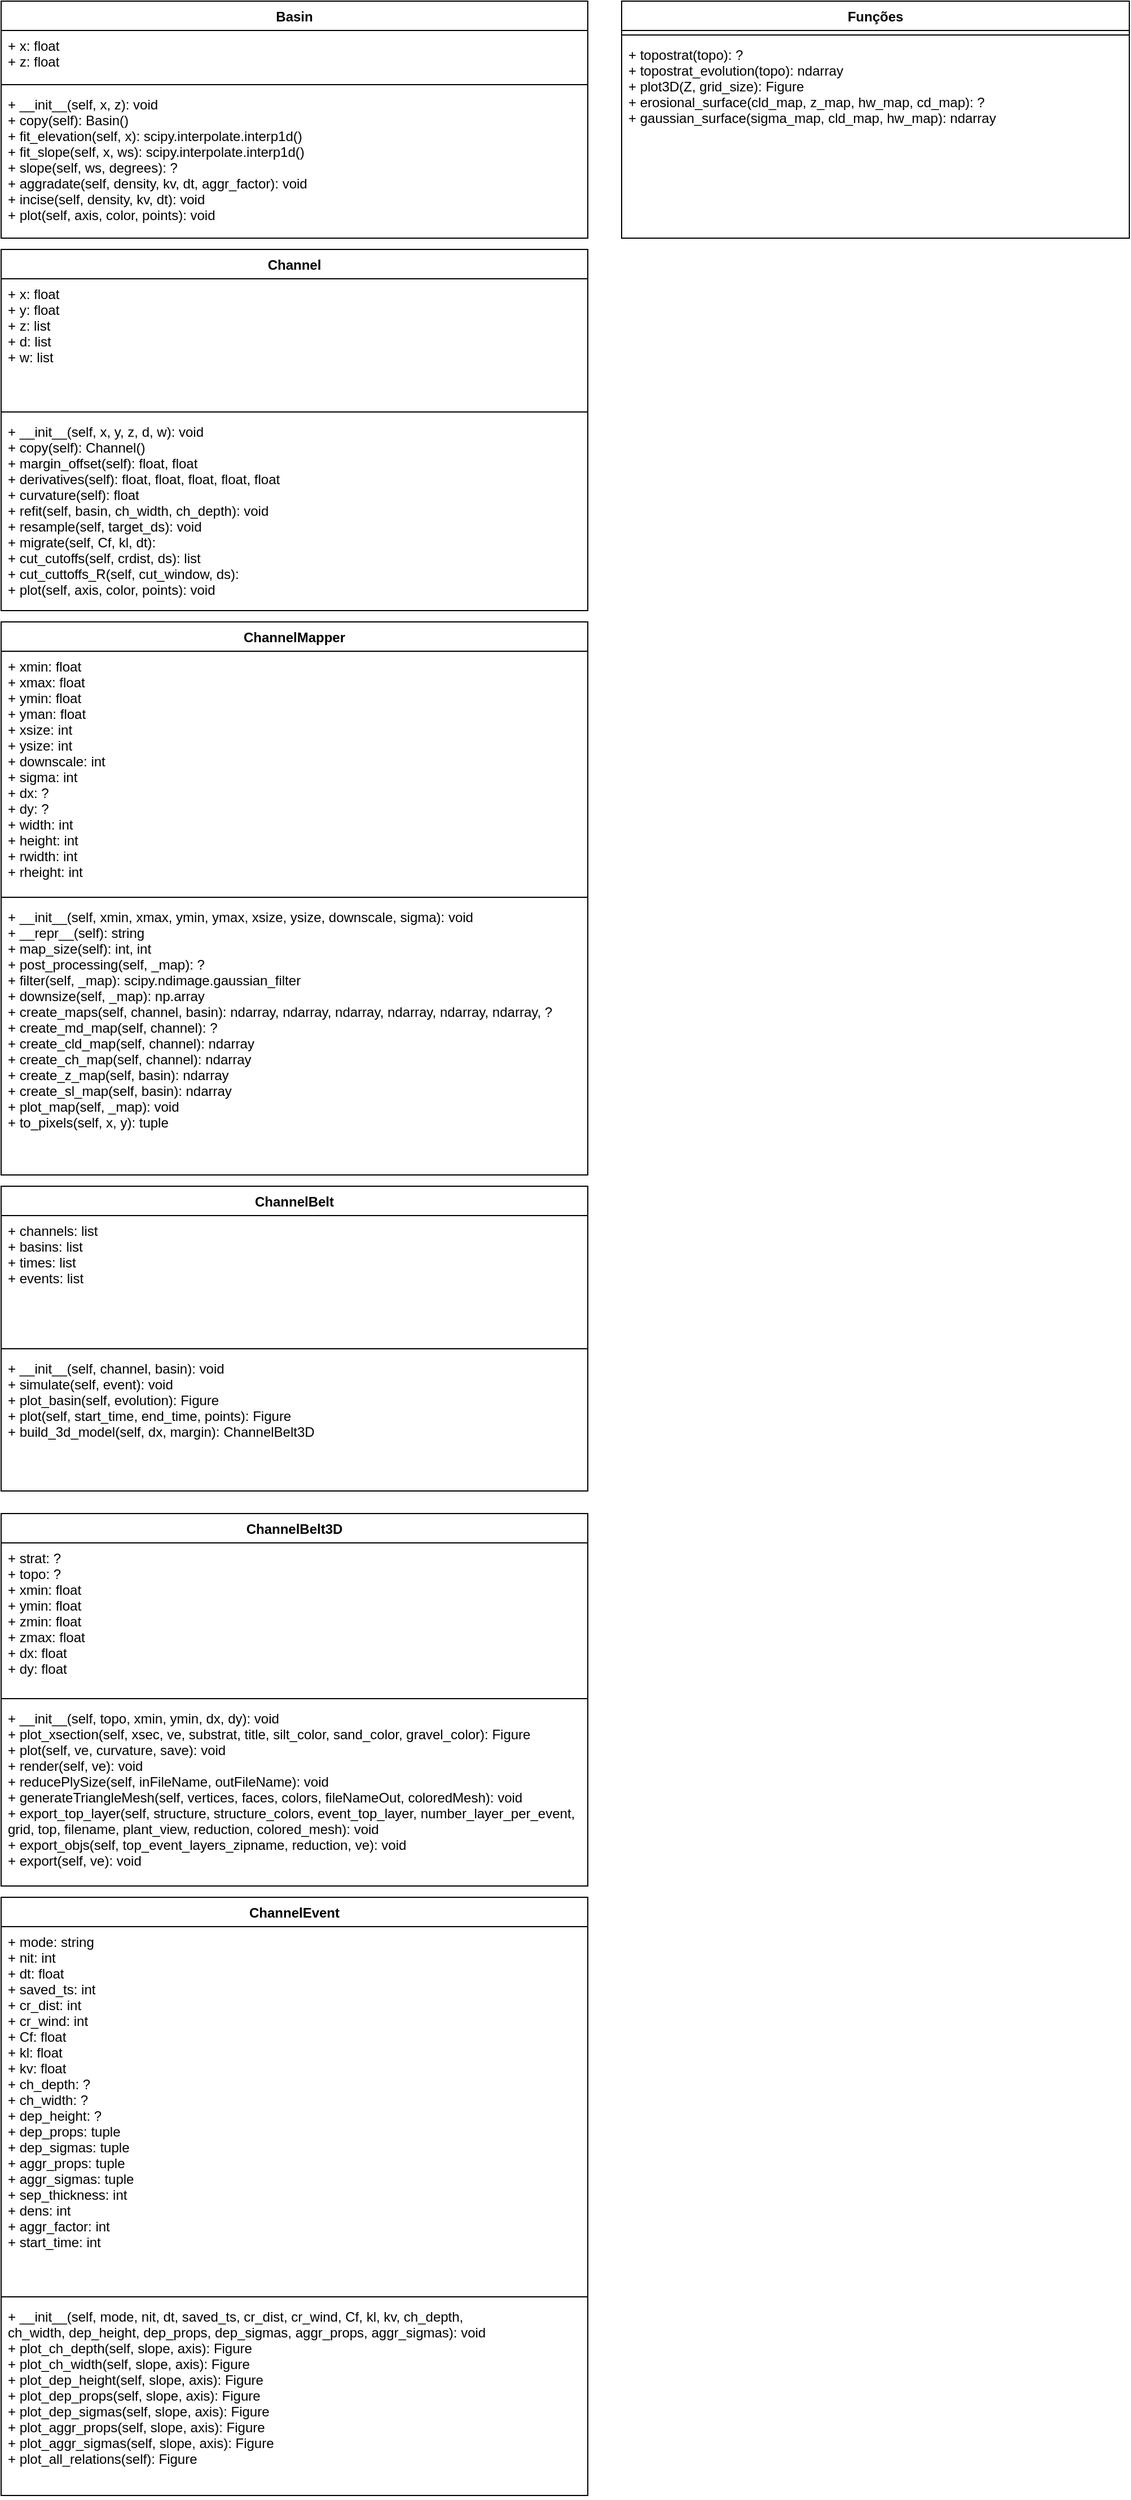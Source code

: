 <mxfile version="18.0.6" type="device" pages="3"><diagram id="bA3BXmwAqKgMqp90AmTi" name="meanderpy-classes"><mxGraphModel dx="1822" dy="1265" grid="1" gridSize="10" guides="1" tooltips="1" connect="1" arrows="1" fold="1" page="0" pageScale="1" pageWidth="850" pageHeight="1100" math="0" shadow="0"><root><mxCell id="0"/><mxCell id="1" parent="0"/><mxCell id="NzDVO6YcpJ-1LxDoP3iM-1" value="Basin" style="swimlane;fontStyle=1;align=center;verticalAlign=top;childLayout=stackLayout;horizontal=1;startSize=26;horizontalStack=0;resizeParent=1;resizeParentMax=0;resizeLast=0;collapsible=1;marginBottom=0;" parent="1" vertex="1"><mxGeometry x="-280" y="-150" width="520" height="210" as="geometry"><mxRectangle x="40" y="40" width="70" height="26" as="alternateBounds"/></mxGeometry></mxCell><mxCell id="NzDVO6YcpJ-1LxDoP3iM-2" value="+ x: float&#10;+ z: float" style="text;strokeColor=none;fillColor=none;align=left;verticalAlign=top;spacingLeft=4;spacingRight=4;overflow=hidden;rotatable=0;points=[[0,0.5],[1,0.5]];portConstraint=eastwest;fontStyle=0" parent="NzDVO6YcpJ-1LxDoP3iM-1" vertex="1"><mxGeometry y="26" width="520" height="44" as="geometry"/></mxCell><mxCell id="NzDVO6YcpJ-1LxDoP3iM-3" value="" style="line;strokeWidth=1;fillColor=none;align=left;verticalAlign=middle;spacingTop=-1;spacingLeft=3;spacingRight=3;rotatable=0;labelPosition=right;points=[];portConstraint=eastwest;" parent="NzDVO6YcpJ-1LxDoP3iM-1" vertex="1"><mxGeometry y="70" width="520" height="8" as="geometry"/></mxCell><mxCell id="NzDVO6YcpJ-1LxDoP3iM-4" value="+ __init__(self, x, z): void&#10;+ copy(self): Basin()&#10;+ fit_elevation(self, x): scipy.interpolate.interp1d()&#10;+ fit_slope(self, x, ws): scipy.interpolate.interp1d()&#10;+ slope(self, ws, degrees): ?&#10;+ aggradate(self, density, kv, dt, aggr_factor): void&#10;+ incise(self, density, kv, dt): void&#10;+ plot(self, axis, color, points): void&#10;&#10;" style="text;strokeColor=none;fillColor=none;align=left;verticalAlign=top;spacingLeft=4;spacingRight=4;overflow=hidden;rotatable=0;points=[[0,0.5],[1,0.5]];portConstraint=eastwest;fontStyle=0" parent="NzDVO6YcpJ-1LxDoP3iM-1" vertex="1"><mxGeometry y="78" width="520" height="132" as="geometry"/></mxCell><mxCell id="5RYWLEer1HAJKD5y5F62-2" value="Channel" style="swimlane;fontStyle=1;align=center;verticalAlign=top;childLayout=stackLayout;horizontal=1;startSize=26;horizontalStack=0;resizeParent=1;resizeParentMax=0;resizeLast=0;collapsible=1;marginBottom=0;" parent="1" vertex="1"><mxGeometry x="-280" y="70" width="520" height="320" as="geometry"><mxRectangle x="40" y="40" width="70" height="26" as="alternateBounds"/></mxGeometry></mxCell><mxCell id="5RYWLEer1HAJKD5y5F62-3" value="+ x: float&#10;+ y: float&#10;+ z: list&#10;+ d: list&#10;+ w: list" style="text;strokeColor=none;fillColor=none;align=left;verticalAlign=top;spacingLeft=4;spacingRight=4;overflow=hidden;rotatable=0;points=[[0,0.5],[1,0.5]];portConstraint=eastwest;fontStyle=0" parent="5RYWLEer1HAJKD5y5F62-2" vertex="1"><mxGeometry y="26" width="520" height="114" as="geometry"/></mxCell><mxCell id="5RYWLEer1HAJKD5y5F62-4" value="" style="line;strokeWidth=1;fillColor=none;align=left;verticalAlign=middle;spacingTop=-1;spacingLeft=3;spacingRight=3;rotatable=0;labelPosition=right;points=[];portConstraint=eastwest;" parent="5RYWLEer1HAJKD5y5F62-2" vertex="1"><mxGeometry y="140" width="520" height="8" as="geometry"/></mxCell><mxCell id="5RYWLEer1HAJKD5y5F62-5" value="+ __init__(self, x, y, z, d, w): void&#10;+ copy(self): Channel()&#10;+ margin_offset(self): float, float&#10;+ derivatives(self): float, float, float, float, float&#10;+ curvature(self): float&#10;+ refit(self, basin, ch_width, ch_depth): void&#10;+ resample(self, target_ds): void&#10;+ migrate(self, Cf, kl, dt):&#10;+ cut_cutoffs(self, crdist, ds): list&#10;+ cut_cuttoffs_R(self, cut_window, ds):&#10;+ plot(self, axis, color, points): void&#10;" style="text;strokeColor=none;fillColor=none;align=left;verticalAlign=top;spacingLeft=4;spacingRight=4;overflow=hidden;rotatable=0;points=[[0,0.5],[1,0.5]];portConstraint=eastwest;fontStyle=0" parent="5RYWLEer1HAJKD5y5F62-2" vertex="1"><mxGeometry y="148" width="520" height="172" as="geometry"/></mxCell><mxCell id="5RYWLEer1HAJKD5y5F62-9" value="ChannelMapper" style="swimlane;fontStyle=1;align=center;verticalAlign=top;childLayout=stackLayout;horizontal=1;startSize=26;horizontalStack=0;resizeParent=1;resizeParentMax=0;resizeLast=0;collapsible=1;marginBottom=0;" parent="1" vertex="1"><mxGeometry x="-280" y="400" width="520" height="490" as="geometry"><mxRectangle x="40" y="40" width="70" height="26" as="alternateBounds"/></mxGeometry></mxCell><mxCell id="5RYWLEer1HAJKD5y5F62-10" value="+ xmin: float&#10;+ xmax: float&#10;+ ymin: float&#10;+ yman: float&#10;+ xsize: int&#10;+ ysize: int&#10;+ downscale: int&#10;+ sigma: int&#10;+ dx: ?&#10;+ dy: ?&#10;+ width: int&#10;+ height: int&#10;+ rwidth: int&#10;+ rheight: int" style="text;strokeColor=none;fillColor=none;align=left;verticalAlign=top;spacingLeft=4;spacingRight=4;overflow=hidden;rotatable=0;points=[[0,0.5],[1,0.5]];portConstraint=eastwest;fontStyle=0" parent="5RYWLEer1HAJKD5y5F62-9" vertex="1"><mxGeometry y="26" width="520" height="214" as="geometry"/></mxCell><mxCell id="5RYWLEer1HAJKD5y5F62-11" value="" style="line;strokeWidth=1;fillColor=none;align=left;verticalAlign=middle;spacingTop=-1;spacingLeft=3;spacingRight=3;rotatable=0;labelPosition=right;points=[];portConstraint=eastwest;" parent="5RYWLEer1HAJKD5y5F62-9" vertex="1"><mxGeometry y="240" width="520" height="8" as="geometry"/></mxCell><mxCell id="5RYWLEer1HAJKD5y5F62-12" value="+ __init__(self, xmin, xmax, ymin, ymax, xsize, ysize, downscale, sigma): void&#10;+ __repr__(self): string&#10;+ map_size(self): int, int&#10;+ post_processing(self, _map): ?&#10;+ filter(self, _map): scipy.ndimage.gaussian_filter&#10;+ downsize(self, _map): np.array&#10;+ create_maps(self, channel, basin): ndarray, ndarray, ndarray, ndarray, ndarray, ndarray, ?&#10;+ create_md_map(self, channel): ?&#10;+ create_cld_map(self, channel): ndarray&#10;+ create_ch_map(self, channel): ndarray&#10;+ create_z_map(self, basin): ndarray&#10;+ create_sl_map(self, basin): ndarray&#10;+ plot_map(self, _map): void&#10;+ to_pixels(self, x, y): tuple" style="text;strokeColor=none;fillColor=none;align=left;verticalAlign=top;spacingLeft=4;spacingRight=4;overflow=hidden;rotatable=0;points=[[0,0.5],[1,0.5]];portConstraint=eastwest;fontStyle=0" parent="5RYWLEer1HAJKD5y5F62-9" vertex="1"><mxGeometry y="248" width="520" height="242" as="geometry"/></mxCell><mxCell id="5RYWLEer1HAJKD5y5F62-13" value="Funções" style="swimlane;fontStyle=1;align=center;verticalAlign=top;childLayout=stackLayout;horizontal=1;startSize=26;horizontalStack=0;resizeParent=1;resizeParentMax=0;resizeLast=0;collapsible=1;marginBottom=0;" parent="1" vertex="1"><mxGeometry x="270" y="-150" width="450" height="210" as="geometry"><mxRectangle x="40" y="40" width="70" height="26" as="alternateBounds"/></mxGeometry></mxCell><mxCell id="5RYWLEer1HAJKD5y5F62-15" value="" style="line;strokeWidth=1;fillColor=none;align=left;verticalAlign=middle;spacingTop=-1;spacingLeft=3;spacingRight=3;rotatable=0;labelPosition=right;points=[];portConstraint=eastwest;" parent="5RYWLEer1HAJKD5y5F62-13" vertex="1"><mxGeometry y="26" width="450" height="8" as="geometry"/></mxCell><mxCell id="5RYWLEer1HAJKD5y5F62-16" value="+ topostrat(topo): ?&#10;+ topostrat_evolution(topo): ndarray&#10;+ plot3D(Z, grid_size): Figure&#10;+ erosional_surface(cld_map, z_map, hw_map, cd_map): ?&#10;+ gaussian_surface(sigma_map, cld_map, hw_map): ndarray" style="text;strokeColor=none;fillColor=none;align=left;verticalAlign=top;spacingLeft=4;spacingRight=4;overflow=hidden;rotatable=0;points=[[0,0.5],[1,0.5]];portConstraint=eastwest;fontStyle=0" parent="5RYWLEer1HAJKD5y5F62-13" vertex="1"><mxGeometry y="34" width="450" height="176" as="geometry"/></mxCell><mxCell id="gbvBqNrmh7oZybf7pAD2-1" value="ChannelEvent" style="swimlane;fontStyle=1;align=center;verticalAlign=top;childLayout=stackLayout;horizontal=1;startSize=26;horizontalStack=0;resizeParent=1;resizeParentMax=0;resizeLast=0;collapsible=1;marginBottom=0;" parent="1" vertex="1"><mxGeometry x="-280" y="1530" width="520" height="530" as="geometry"><mxRectangle x="40" y="40" width="70" height="26" as="alternateBounds"/></mxGeometry></mxCell><mxCell id="gbvBqNrmh7oZybf7pAD2-2" value="+ mode: string&#10;+ nit: int&#10;+ dt: float&#10;+ saved_ts: int&#10;+ cr_dist: int&#10;+ cr_wind: int&#10;+ Cf: float&#10;+ kl: float&#10;+ kv: float&#10;+ ch_depth: ?&#10;+ ch_width: ?&#10;+ dep_height: ?&#10;+ dep_props: tuple&#10;+ dep_sigmas: tuple&#10;+ aggr_props: tuple&#10;+ aggr_sigmas: tuple&#10;+ sep_thickness: int&#10;+ dens: int&#10;+ aggr_factor: int&#10;+ start_time: int" style="text;strokeColor=none;fillColor=none;align=left;verticalAlign=top;spacingLeft=4;spacingRight=4;overflow=hidden;rotatable=0;points=[[0,0.5],[1,0.5]];portConstraint=eastwest;fontStyle=0" parent="gbvBqNrmh7oZybf7pAD2-1" vertex="1"><mxGeometry y="26" width="520" height="324" as="geometry"/></mxCell><mxCell id="gbvBqNrmh7oZybf7pAD2-3" value="" style="line;strokeWidth=1;fillColor=none;align=left;verticalAlign=middle;spacingTop=-1;spacingLeft=3;spacingRight=3;rotatable=0;labelPosition=right;points=[];portConstraint=eastwest;" parent="gbvBqNrmh7oZybf7pAD2-1" vertex="1"><mxGeometry y="350" width="520" height="8" as="geometry"/></mxCell><mxCell id="gbvBqNrmh7oZybf7pAD2-4" value="+ __init__(self, mode, nit, dt, saved_ts, cr_dist, cr_wind, Cf, kl, kv, ch_depth,&#10;ch_width, dep_height, dep_props, dep_sigmas, aggr_props, aggr_sigmas): void&#10;+ plot_ch_depth(self, slope, axis): Figure&#10;+ plot_ch_width(self, slope, axis): Figure&#10;+ plot_dep_height(self, slope, axis): Figure&#10;+ plot_dep_props(self, slope, axis): Figure&#10;+ plot_dep_sigmas(self, slope, axis): Figure&#10;+ plot_aggr_props(self, slope, axis): Figure&#10;+ plot_aggr_sigmas(self, slope, axis): Figure&#10;+ plot_all_relations(self): Figure" style="text;strokeColor=none;fillColor=none;align=left;verticalAlign=top;spacingLeft=4;spacingRight=4;overflow=hidden;rotatable=0;points=[[0,0.5],[1,0.5]];portConstraint=eastwest;fontStyle=0" parent="gbvBqNrmh7oZybf7pAD2-1" vertex="1"><mxGeometry y="358" width="520" height="172" as="geometry"/></mxCell><mxCell id="gbvBqNrmh7oZybf7pAD2-6" value="ChannelBelt" style="swimlane;fontStyle=1;align=center;verticalAlign=top;childLayout=stackLayout;horizontal=1;startSize=26;horizontalStack=0;resizeParent=1;resizeParentMax=0;resizeLast=0;collapsible=1;marginBottom=0;" parent="1" vertex="1"><mxGeometry x="-280" y="900" width="520" height="270" as="geometry"><mxRectangle x="40" y="40" width="70" height="26" as="alternateBounds"/></mxGeometry></mxCell><mxCell id="gbvBqNrmh7oZybf7pAD2-7" value="+ channels: list&#10;+ basins: list&#10;+ times: list&#10;+ events: list" style="text;strokeColor=none;fillColor=none;align=left;verticalAlign=top;spacingLeft=4;spacingRight=4;overflow=hidden;rotatable=0;points=[[0,0.5],[1,0.5]];portConstraint=eastwest;fontStyle=0" parent="gbvBqNrmh7oZybf7pAD2-6" vertex="1"><mxGeometry y="26" width="520" height="114" as="geometry"/></mxCell><mxCell id="gbvBqNrmh7oZybf7pAD2-8" value="" style="line;strokeWidth=1;fillColor=none;align=left;verticalAlign=middle;spacingTop=-1;spacingLeft=3;spacingRight=3;rotatable=0;labelPosition=right;points=[];portConstraint=eastwest;" parent="gbvBqNrmh7oZybf7pAD2-6" vertex="1"><mxGeometry y="140" width="520" height="8" as="geometry"/></mxCell><mxCell id="gbvBqNrmh7oZybf7pAD2-9" value="+ __init__(self, channel, basin): void&#10;+ simulate(self, event): void&#10;+ plot_basin(self, evolution): Figure&#10;+ plot(self, start_time, end_time, points): Figure&#10;+ build_3d_model(self, dx, margin): ChannelBelt3D" style="text;strokeColor=none;fillColor=none;align=left;verticalAlign=top;spacingLeft=4;spacingRight=4;overflow=hidden;rotatable=0;points=[[0,0.5],[1,0.5]];portConstraint=eastwest;fontStyle=0" parent="gbvBqNrmh7oZybf7pAD2-6" vertex="1"><mxGeometry y="148" width="520" height="122" as="geometry"/></mxCell><mxCell id="gbvBqNrmh7oZybf7pAD2-10" value="ChannelBelt3D" style="swimlane;fontStyle=1;align=center;verticalAlign=top;childLayout=stackLayout;horizontal=1;startSize=26;horizontalStack=0;resizeParent=1;resizeParentMax=0;resizeLast=0;collapsible=1;marginBottom=0;" parent="1" vertex="1"><mxGeometry x="-280" y="1190" width="520" height="330" as="geometry"><mxRectangle x="40" y="40" width="70" height="26" as="alternateBounds"/></mxGeometry></mxCell><mxCell id="gbvBqNrmh7oZybf7pAD2-11" value="+ strat: ?&#10;+ topo: ?&#10;+ xmin: float&#10;+ ymin: float&#10;+ zmin: float&#10;+ zmax: float&#10;+ dx: float&#10;+ dy: float&#10;" style="text;strokeColor=none;fillColor=none;align=left;verticalAlign=top;spacingLeft=4;spacingRight=4;overflow=hidden;rotatable=0;points=[[0,0.5],[1,0.5]];portConstraint=eastwest;fontStyle=0" parent="gbvBqNrmh7oZybf7pAD2-10" vertex="1"><mxGeometry y="26" width="520" height="134" as="geometry"/></mxCell><mxCell id="gbvBqNrmh7oZybf7pAD2-12" value="" style="line;strokeWidth=1;fillColor=none;align=left;verticalAlign=middle;spacingTop=-1;spacingLeft=3;spacingRight=3;rotatable=0;labelPosition=right;points=[];portConstraint=eastwest;" parent="gbvBqNrmh7oZybf7pAD2-10" vertex="1"><mxGeometry y="160" width="520" height="8" as="geometry"/></mxCell><mxCell id="gbvBqNrmh7oZybf7pAD2-13" value="+ __init__(self, topo, xmin, ymin, dx, dy): void&#10;+ plot_xsection(self, xsec, ve, substrat, title, silt_color, sand_color, gravel_color): Figure&#10;+ plot(self, ve, curvature, save): void&#10;+ render(self, ve): void&#10;+ reducePlySize(self, inFileName, outFileName): void&#10;+ generateTriangleMesh(self, vertices, faces, colors, fileNameOut, coloredMesh): void&#10;+ export_top_layer(self, structure, structure_colors, event_top_layer, number_layer_per_event, &#10;grid, top, filename, plant_view, reduction, colored_mesh): void&#10;+ export_objs(self, top_event_layers_zipname, reduction, ve): void&#10;+ export(self, ve): void" style="text;strokeColor=none;fillColor=none;align=left;verticalAlign=top;spacingLeft=4;spacingRight=4;overflow=hidden;rotatable=0;points=[[0,0.5],[1,0.5]];portConstraint=eastwest;fontStyle=0" parent="gbvBqNrmh7oZybf7pAD2-10" vertex="1"><mxGeometry y="168" width="520" height="162" as="geometry"/></mxCell></root></mxGraphModel></diagram><diagram id="_IzMGH3YBuGIJVSuk3Iy" name="runner-classes"><mxGraphModel dx="1422" dy="865" grid="1" gridSize="10" guides="1" tooltips="1" connect="1" arrows="1" fold="1" page="1" pageScale="1" pageWidth="827" pageHeight="1169" math="0" shadow="0"><root><mxCell id="0"/><mxCell id="1" parent="0"/><mxCell id="AhbICAMQeEcDUj6Y3TzC-1" value="Functions" style="swimlane;fontStyle=1;align=center;verticalAlign=top;childLayout=stackLayout;horizontal=1;startSize=26;horizontalStack=0;resizeParent=1;resizeParentMax=0;resizeLast=0;collapsible=1;marginBottom=0;" parent="1" vertex="1"><mxGeometry x="40" y="40" width="350" height="140" as="geometry"/></mxCell><mxCell id="AhbICAMQeEcDUj6Y3TzC-3" value="" style="line;strokeWidth=1;fillColor=none;align=left;verticalAlign=middle;spacingTop=-1;spacingLeft=3;spacingRight=3;rotatable=0;labelPosition=right;points=[];portConstraint=eastwest;" parent="AhbICAMQeEcDUj6Y3TzC-1" vertex="1"><mxGeometry y="26" width="350" height="8" as="geometry"/></mxCell><mxCell id="AhbICAMQeEcDUj6Y3TzC-4" value="+ create_tabular_param(param): si.interp1d&#10;+ correctRoots(rootsX, rootsY, yMin, yMax): float, float&#10;+ b_spline_eval(param, l, dx, degree): list, list&#10;+ plot2D(x, y, title, ylabel): void&#10;+ zipFilesInDir(dirName, zipFileName, filter): void" style="text;strokeColor=none;fillColor=none;align=left;verticalAlign=top;spacingLeft=4;spacingRight=4;overflow=hidden;rotatable=0;points=[[0,0.5],[1,0.5]];portConstraint=eastwest;" parent="AhbICAMQeEcDUj6Y3TzC-1" vertex="1"><mxGeometry y="34" width="350" height="106" as="geometry"/></mxCell></root></mxGraphModel></diagram><diagram id="HIRai2JmzJe5JVoNpAnY" name="meanderpy-activity"><mxGraphModel dx="1185" dy="721" grid="1" gridSize="10" guides="1" tooltips="1" connect="1" arrows="1" fold="1" page="0" pageScale="1" pageWidth="827" pageHeight="1169" math="0" shadow="0"><root><mxCell id="0"/><mxCell id="1" parent="0"/><mxCell id="5ov6-PPb3FMFtUJs8cAd-4" value="Begin&lt;br&gt;(runner.py)" style="text;html=1;strokeColor=none;fillColor=none;align=center;verticalAlign=middle;whiteSpace=wrap;rounded=0;" parent="1" vertex="1"><mxGeometry x="430" y="20" width="60" height="30" as="geometry"/></mxCell><mxCell id="5ov6-PPb3FMFtUJs8cAd-7" style="edgeStyle=orthogonalEdgeStyle;rounded=0;orthogonalLoop=1;jettySize=auto;html=1;exitX=0.5;exitY=1;exitDx=0;exitDy=0;" parent="1" source="5ov6-PPb3FMFtUJs8cAd-6" edge="1"><mxGeometry relative="1" as="geometry"><mxPoint x="390" y="80" as="targetPoint"/></mxGeometry></mxCell><mxCell id="5ov6-PPb3FMFtUJs8cAd-6" value="" style="ellipse;whiteSpace=wrap;html=1;aspect=fixed;" parent="1" vertex="1"><mxGeometry x="380" y="30" width="20" height="20" as="geometry"/></mxCell><mxCell id="5ov6-PPb3FMFtUJs8cAd-9" style="edgeStyle=orthogonalEdgeStyle;rounded=0;orthogonalLoop=1;jettySize=auto;html=1;" parent="1" source="5ov6-PPb3FMFtUJs8cAd-8" target="5ov6-PPb3FMFtUJs8cAd-10" edge="1"><mxGeometry relative="1" as="geometry"><mxPoint x="390" y="180" as="targetPoint"/></mxGeometry></mxCell><mxCell id="5ov6-PPb3FMFtUJs8cAd-8" value="Load channels, events and config JSON files" style="rounded=0;whiteSpace=wrap;html=1;" parent="1" vertex="1"><mxGeometry x="330" y="80" width="120" height="60" as="geometry"/></mxCell><mxCell id="5ov6-PPb3FMFtUJs8cAd-11" style="edgeStyle=orthogonalEdgeStyle;rounded=0;orthogonalLoop=1;jettySize=auto;html=1;" parent="1" source="5ov6-PPb3FMFtUJs8cAd-10" edge="1"><mxGeometry relative="1" as="geometry"><mxPoint x="390" y="280" as="targetPoint"/></mxGeometry></mxCell><mxCell id="5ov6-PPb3FMFtUJs8cAd-10" value="Load width, length, elevation, sinuosity, slope, channel(x,y), basin(x,z) and preview from JSON" style="rounded=0;whiteSpace=wrap;html=1;" parent="1" vertex="1"><mxGeometry x="330" y="170" width="120" height="80" as="geometry"/></mxCell><mxCell id="5ov6-PPb3FMFtUJs8cAd-14" style="edgeStyle=orthogonalEdgeStyle;rounded=0;orthogonalLoop=1;jettySize=auto;html=1;" parent="1" source="5ov6-PPb3FMFtUJs8cAd-13" edge="1"><mxGeometry relative="1" as="geometry"><mxPoint x="260" y="320" as="targetPoint"/></mxGeometry></mxCell><mxCell id="5ov6-PPb3FMFtUJs8cAd-15" style="edgeStyle=orthogonalEdgeStyle;rounded=0;orthogonalLoop=1;jettySize=auto;html=1;" parent="1" source="5ov6-PPb3FMFtUJs8cAd-13" edge="1"><mxGeometry relative="1" as="geometry"><mxPoint x="390" y="400" as="targetPoint"/></mxGeometry></mxCell><mxCell id="5ov6-PPb3FMFtUJs8cAd-13" value="preview" style="rhombus;whiteSpace=wrap;html=1;" parent="1" vertex="1"><mxGeometry x="350" y="280" width="80" height="80" as="geometry"/></mxCell><mxCell id="5ov6-PPb3FMFtUJs8cAd-17" value="False" style="text;html=1;strokeColor=none;fillColor=none;align=center;verticalAlign=middle;whiteSpace=wrap;rounded=0;" parent="1" vertex="1"><mxGeometry x="390" y="360" width="60" height="30" as="geometry"/></mxCell><mxCell id="5ov6-PPb3FMFtUJs8cAd-18" value="True" style="text;html=1;strokeColor=none;fillColor=none;align=center;verticalAlign=middle;whiteSpace=wrap;rounded=0;" parent="1" vertex="1"><mxGeometry x="270" y="290" width="90" height="30" as="geometry"/></mxCell><mxCell id="5ov6-PPb3FMFtUJs8cAd-21" style="edgeStyle=orthogonalEdgeStyle;rounded=0;orthogonalLoop=1;jettySize=auto;html=1;entryX=0.5;entryY=0;entryDx=0;entryDy=0;" parent="1" source="5ov6-PPb3FMFtUJs8cAd-19" target="5ov6-PPb3FMFtUJs8cAd-22" edge="1"><mxGeometry relative="1" as="geometry"><mxPoint x="200" y="400" as="targetPoint"/></mxGeometry></mxCell><mxCell id="5ov6-PPb3FMFtUJs8cAd-19" value="Plot 2D (matplotlib) using channel and basin" style="rounded=0;whiteSpace=wrap;html=1;" parent="1" vertex="1"><mxGeometry x="140" y="290" width="120" height="60" as="geometry"/></mxCell><mxCell id="5ov6-PPb3FMFtUJs8cAd-25" style="edgeStyle=orthogonalEdgeStyle;rounded=0;orthogonalLoop=1;jettySize=auto;html=1;" parent="1" source="5ov6-PPb3FMFtUJs8cAd-20" edge="1"><mxGeometry relative="1" as="geometry"><mxPoint x="390" y="500" as="targetPoint"/></mxGeometry></mxCell><mxCell id="5ov6-PPb3FMFtUJs8cAd-20" value="channel = mp.Channel()" style="rounded=0;whiteSpace=wrap;html=1;" parent="1" vertex="1"><mxGeometry x="330" y="400" width="120" height="60" as="geometry"/></mxCell><mxCell id="5ov6-PPb3FMFtUJs8cAd-24" style="edgeStyle=orthogonalEdgeStyle;rounded=0;orthogonalLoop=1;jettySize=auto;html=1;entryX=0;entryY=0.5;entryDx=0;entryDy=0;" parent="1" source="5ov6-PPb3FMFtUJs8cAd-22" target="5ov6-PPb3FMFtUJs8cAd-20" edge="1"><mxGeometry relative="1" as="geometry"/></mxCell><mxCell id="5ov6-PPb3FMFtUJs8cAd-22" value="" style="ellipse;whiteSpace=wrap;html=1;aspect=fixed;" parent="1" vertex="1"><mxGeometry x="190" y="420" width="20" height="20" as="geometry"/></mxCell><mxCell id="5ov6-PPb3FMFtUJs8cAd-27" style="edgeStyle=orthogonalEdgeStyle;rounded=0;orthogonalLoop=1;jettySize=auto;html=1;" parent="1" source="5ov6-PPb3FMFtUJs8cAd-26" edge="1"><mxGeometry relative="1" as="geometry"><mxPoint x="390" y="600" as="targetPoint"/></mxGeometry></mxCell><mxCell id="5ov6-PPb3FMFtUJs8cAd-26" value="basin = mp.Basin()" style="rounded=0;whiteSpace=wrap;html=1;" parent="1" vertex="1"><mxGeometry x="330" y="500" width="120" height="60" as="geometry"/></mxCell><mxCell id="5ov6-PPb3FMFtUJs8cAd-43" style="edgeStyle=orthogonalEdgeStyle;rounded=0;orthogonalLoop=1;jettySize=auto;html=1;" parent="1" source="5ov6-PPb3FMFtUJs8cAd-28" edge="1"><mxGeometry relative="1" as="geometry"><mxPoint x="390" y="710" as="targetPoint"/></mxGeometry></mxCell><mxCell id="5ov6-PPb3FMFtUJs8cAd-28" value="Create events (list)" style="rounded=0;whiteSpace=wrap;html=1;" parent="1" vertex="1"><mxGeometry x="330" y="603" width="120" height="60" as="geometry"/></mxCell><mxCell id="5ov6-PPb3FMFtUJs8cAd-38" value="events:List" style="swimlane;fontStyle=0;childLayout=stackLayout;horizontal=1;startSize=26;fillColor=none;horizontalStack=0;resizeParent=1;resizeParentMax=0;resizeLast=0;collapsible=1;marginBottom=0;" parent="1" vertex="1"><mxGeometry x="650" y="500" width="140" height="240" as="geometry"><mxRectangle x="650" y="500" width="90" height="26" as="alternateBounds"/></mxGeometry></mxCell><mxCell id="5ov6-PPb3FMFtUJs8cAd-41" value="+ nit&#10;+ saved_ts&#10;+ dt&#10;+ mode&#10;+ kv&#10;+ kl&#10;+ cr_dist&#10;+ cr_wind&#10;+ ch_depth&#10;+ ch_width&#10;+ dep_height&#10;+ aggr_props&#10;+ aggr_sigmas&#10;+ sep_thickness" style="text;strokeColor=none;fillColor=none;align=left;verticalAlign=top;spacingLeft=4;spacingRight=4;overflow=hidden;rotatable=0;points=[[0,0.5],[1,0.5]];portConstraint=eastwest;" parent="5ov6-PPb3FMFtUJs8cAd-38" vertex="1"><mxGeometry y="26" width="140" height="214" as="geometry"/></mxCell><mxCell id="5ov6-PPb3FMFtUJs8cAd-42" value="" style="endArrow=none;dashed=1;html=1;rounded=0;exitX=1;exitY=0.5;exitDx=0;exitDy=0;entryX=0;entryY=0.5;entryDx=0;entryDy=0;" parent="1" source="5ov6-PPb3FMFtUJs8cAd-28" target="5ov6-PPb3FMFtUJs8cAd-41" edge="1"><mxGeometry width="50" height="50" relative="1" as="geometry"><mxPoint x="460" y="620" as="sourcePoint"/><mxPoint x="510" y="570" as="targetPoint"/></mxGeometry></mxCell><mxCell id="5ov6-PPb3FMFtUJs8cAd-45" style="edgeStyle=orthogonalEdgeStyle;rounded=0;orthogonalLoop=1;jettySize=auto;html=1;" parent="1" source="5ov6-PPb3FMFtUJs8cAd-44" edge="1"><mxGeometry relative="1" as="geometry"><mxPoint x="390" y="810" as="targetPoint"/></mxGeometry></mxCell><mxCell id="5ov6-PPb3FMFtUJs8cAd-44" value="belt = mp.ChannelBelt()" style="rounded=0;whiteSpace=wrap;html=1;" parent="1" vertex="1"><mxGeometry x="330" y="710" width="120" height="60" as="geometry"/></mxCell><mxCell id="5ov6-PPb3FMFtUJs8cAd-47" style="edgeStyle=orthogonalEdgeStyle;rounded=0;orthogonalLoop=1;jettySize=auto;html=1;" parent="1" source="5ov6-PPb3FMFtUJs8cAd-46" edge="1"><mxGeometry relative="1" as="geometry"><mxPoint x="390" y="910" as="targetPoint"/></mxGeometry></mxCell><mxCell id="5ov6-PPb3FMFtUJs8cAd-46" value="Call belt.simulate() for all the events" style="rounded=0;whiteSpace=wrap;html=1;" parent="1" vertex="1"><mxGeometry x="330" y="810" width="120" height="60" as="geometry"/></mxCell><mxCell id="5ov6-PPb3FMFtUJs8cAd-52" style="edgeStyle=orthogonalEdgeStyle;rounded=0;orthogonalLoop=1;jettySize=auto;html=1;exitX=0.5;exitY=1;exitDx=0;exitDy=0;" parent="1" source="5ov6-PPb3FMFtUJs8cAd-48" target="5ov6-PPb3FMFtUJs8cAd-53" edge="1"><mxGeometry relative="1" as="geometry"><mxPoint x="390" y="1010" as="targetPoint"/></mxGeometry></mxCell><mxCell id="5ov6-PPb3FMFtUJs8cAd-48" value="Load attributes from config for visualization options" style="rounded=0;whiteSpace=wrap;html=1;" parent="1" vertex="1"><mxGeometry x="330" y="910" width="120" height="60" as="geometry"/></mxCell><mxCell id="5ov6-PPb3FMFtUJs8cAd-49" value="" style="endArrow=none;dashed=1;html=1;rounded=0;exitX=1;exitY=0.5;exitDx=0;exitDy=0;entryX=0;entryY=0.5;entryDx=0;entryDy=0;" parent="1" edge="1"><mxGeometry width="50" height="50" relative="1" as="geometry"><mxPoint x="450" y="939.5" as="sourcePoint"/><mxPoint x="650" y="939.5" as="targetPoint"/></mxGeometry></mxCell><mxCell id="5ov6-PPb3FMFtUJs8cAd-50" value="config attributes" style="swimlane;fontStyle=0;childLayout=stackLayout;horizontal=1;startSize=26;fillColor=none;horizontalStack=0;resizeParent=1;resizeParentMax=0;resizeLast=0;collapsible=1;marginBottom=0;" parent="1" vertex="1"><mxGeometry x="650" y="820" width="140" height="170" as="geometry"><mxRectangle x="650" y="500" width="90" height="26" as="alternateBounds"/></mxGeometry></mxCell><mxCell id="5ov6-PPb3FMFtUJs8cAd-51" value="+ ve&#10;+ grid&#10;+ margin&#10;+ cross_sections&#10;+ show_sections&#10;+ preview&#10;+ title&#10;+ render&#10;+ export" style="text;strokeColor=none;fillColor=none;align=left;verticalAlign=top;spacingLeft=4;spacingRight=4;overflow=hidden;rotatable=0;points=[[0,0.5],[1,0.5]];portConstraint=eastwest;" parent="5ov6-PPb3FMFtUJs8cAd-50" vertex="1"><mxGeometry y="26" width="140" height="144" as="geometry"/></mxCell><mxCell id="5ov6-PPb3FMFtUJs8cAd-54" style="edgeStyle=orthogonalEdgeStyle;rounded=0;orthogonalLoop=1;jettySize=auto;html=1;exitX=0.5;exitY=1;exitDx=0;exitDy=0;" parent="1" source="5ov6-PPb3FMFtUJs8cAd-53" edge="1"><mxGeometry relative="1" as="geometry"><mxPoint x="390" y="1110" as="targetPoint"/></mxGeometry></mxCell><mxCell id="5ov6-PPb3FMFtUJs8cAd-53" value="model = belt.build_3d_model()" style="rounded=0;whiteSpace=wrap;html=1;" parent="1" vertex="1"><mxGeometry x="330" y="1010" width="120" height="60" as="geometry"/></mxCell><mxCell id="5ov6-PPb3FMFtUJs8cAd-56" style="edgeStyle=orthogonalEdgeStyle;rounded=0;orthogonalLoop=1;jettySize=auto;html=1;" parent="1" source="5ov6-PPb3FMFtUJs8cAd-58" edge="1"><mxGeometry relative="1" as="geometry"><mxPoint x="260" y="1150" as="targetPoint"/></mxGeometry></mxCell><mxCell id="5ov6-PPb3FMFtUJs8cAd-78" style="edgeStyle=orthogonalEdgeStyle;rounded=0;orthogonalLoop=1;jettySize=auto;html=1;exitX=0.5;exitY=1;exitDx=0;exitDy=0;entryX=0.5;entryY=0;entryDx=0;entryDy=0;" parent="1" source="5ov6-PPb3FMFtUJs8cAd-58" target="5ov6-PPb3FMFtUJs8cAd-77" edge="1"><mxGeometry relative="1" as="geometry"/></mxCell><mxCell id="5ov6-PPb3FMFtUJs8cAd-58" value="show_sections" style="rhombus;whiteSpace=wrap;html=1;" parent="1" vertex="1"><mxGeometry x="340" y="1110" width="100" height="80" as="geometry"/></mxCell><mxCell id="5ov6-PPb3FMFtUJs8cAd-59" value="False" style="text;html=1;strokeColor=none;fillColor=none;align=center;verticalAlign=middle;whiteSpace=wrap;rounded=0;" parent="1" vertex="1"><mxGeometry x="390" y="1190" width="67" height="30" as="geometry"/></mxCell><mxCell id="5ov6-PPb3FMFtUJs8cAd-60" value="True" style="text;html=1;strokeColor=none;fillColor=none;align=center;verticalAlign=middle;whiteSpace=wrap;rounded=0;" parent="1" vertex="1"><mxGeometry x="260" y="1120" width="90" height="30" as="geometry"/></mxCell><mxCell id="5ov6-PPb3FMFtUJs8cAd-61" style="edgeStyle=orthogonalEdgeStyle;rounded=0;orthogonalLoop=1;jettySize=auto;html=1;entryX=0.5;entryY=0;entryDx=0;entryDy=0;" parent="1" source="5ov6-PPb3FMFtUJs8cAd-62" target="5ov6-PPb3FMFtUJs8cAd-65" edge="1"><mxGeometry relative="1" as="geometry"><mxPoint x="200" y="1230" as="targetPoint"/></mxGeometry></mxCell><mxCell id="5ov6-PPb3FMFtUJs8cAd-62" value="Create and save figures in PDF/SVG formats" style="rounded=0;whiteSpace=wrap;html=1;" parent="1" vertex="1"><mxGeometry x="140" y="1120" width="120" height="60" as="geometry"/></mxCell><mxCell id="5ov6-PPb3FMFtUJs8cAd-82" style="edgeStyle=orthogonalEdgeStyle;rounded=0;orthogonalLoop=1;jettySize=auto;html=1;exitX=0.5;exitY=1;exitDx=0;exitDy=0;" parent="1" source="5ov6-PPb3FMFtUJs8cAd-66" edge="1"><mxGeometry relative="1" as="geometry"><mxPoint x="390" y="1420" as="targetPoint"/></mxGeometry></mxCell><mxCell id="5ov6-PPb3FMFtUJs8cAd-99" style="edgeStyle=orthogonalEdgeStyle;rounded=0;orthogonalLoop=1;jettySize=auto;html=1;exitX=0;exitY=0.5;exitDx=0;exitDy=0;entryX=1;entryY=0.5;entryDx=0;entryDy=0;" parent="1" source="5ov6-PPb3FMFtUJs8cAd-66" target="5ov6-PPb3FMFtUJs8cAd-93" edge="1"><mxGeometry relative="1" as="geometry"/></mxCell><mxCell id="5ov6-PPb3FMFtUJs8cAd-66" value="export" style="rhombus;whiteSpace=wrap;html=1;" parent="1" vertex="1"><mxGeometry x="350" y="1290" width="80" height="80" as="geometry"/></mxCell><mxCell id="5ov6-PPb3FMFtUJs8cAd-79" style="edgeStyle=orthogonalEdgeStyle;rounded=0;orthogonalLoop=1;jettySize=auto;html=1;exitX=1;exitY=0.5;exitDx=0;exitDy=0;entryX=0;entryY=0.5;entryDx=0;entryDy=0;" parent="1" source="5ov6-PPb3FMFtUJs8cAd-65" target="5ov6-PPb3FMFtUJs8cAd-77" edge="1"><mxGeometry relative="1" as="geometry"/></mxCell><mxCell id="5ov6-PPb3FMFtUJs8cAd-65" value="" style="ellipse;whiteSpace=wrap;html=1;aspect=fixed;" parent="1" vertex="1"><mxGeometry x="190" y="1230" width="20" height="20" as="geometry"/></mxCell><mxCell id="5ov6-PPb3FMFtUJs8cAd-80" style="edgeStyle=orthogonalEdgeStyle;rounded=0;orthogonalLoop=1;jettySize=auto;html=1;exitX=0.5;exitY=1;exitDx=0;exitDy=0;entryX=0.5;entryY=0;entryDx=0;entryDy=0;" parent="1" source="5ov6-PPb3FMFtUJs8cAd-77" target="5ov6-PPb3FMFtUJs8cAd-66" edge="1"><mxGeometry relative="1" as="geometry"/></mxCell><mxCell id="5ov6-PPb3FMFtUJs8cAd-77" value="" style="ellipse;whiteSpace=wrap;html=1;aspect=fixed;" parent="1" vertex="1"><mxGeometry x="380" y="1230" width="20" height="20" as="geometry"/></mxCell><mxCell id="5ov6-PPb3FMFtUJs8cAd-83" value="False" style="text;html=1;strokeColor=none;fillColor=none;align=center;verticalAlign=middle;whiteSpace=wrap;rounded=0;" parent="1" vertex="1"><mxGeometry x="403" y="1370" width="60" height="30" as="geometry"/></mxCell><mxCell id="5ov6-PPb3FMFtUJs8cAd-84" value="True" style="text;html=1;strokeColor=none;fillColor=none;align=center;verticalAlign=middle;whiteSpace=wrap;rounded=0;" parent="1" vertex="1"><mxGeometry x="260" y="1300" width="90" height="30" as="geometry"/></mxCell><mxCell id="5ov6-PPb3FMFtUJs8cAd-87" style="edgeStyle=orthogonalEdgeStyle;rounded=0;orthogonalLoop=1;jettySize=auto;html=1;exitX=0.5;exitY=1;exitDx=0;exitDy=0;entryX=0.5;entryY=0;entryDx=0;entryDy=0;" parent="1" source="5ov6-PPb3FMFtUJs8cAd-85" target="5ov6-PPb3FMFtUJs8cAd-86" edge="1"><mxGeometry relative="1" as="geometry"/></mxCell><mxCell id="5ov6-PPb3FMFtUJs8cAd-85" value="" style="ellipse;whiteSpace=wrap;html=1;aspect=fixed;" parent="1" vertex="1"><mxGeometry x="380" y="1420" width="20" height="20" as="geometry"/></mxCell><mxCell id="5ov6-PPb3FMFtUJs8cAd-89" style="edgeStyle=orthogonalEdgeStyle;rounded=0;orthogonalLoop=1;jettySize=auto;html=1;exitX=0.5;exitY=1;exitDx=0;exitDy=0;entryX=0.5;entryY=0;entryDx=0;entryDy=0;" parent="1" source="5ov6-PPb3FMFtUJs8cAd-86" target="5ov6-PPb3FMFtUJs8cAd-103" edge="1"><mxGeometry relative="1" as="geometry"><mxPoint x="390" y="1620" as="targetPoint"/></mxGeometry></mxCell><mxCell id="5ov6-PPb3FMFtUJs8cAd-101" style="edgeStyle=orthogonalEdgeStyle;rounded=0;orthogonalLoop=1;jettySize=auto;html=1;exitX=0;exitY=0.5;exitDx=0;exitDy=0;entryX=1;entryY=0.5;entryDx=0;entryDy=0;" parent="1" source="5ov6-PPb3FMFtUJs8cAd-86" target="5ov6-PPb3FMFtUJs8cAd-100" edge="1"><mxGeometry relative="1" as="geometry"/></mxCell><mxCell id="5ov6-PPb3FMFtUJs8cAd-86" value="render" style="rhombus;whiteSpace=wrap;html=1;" parent="1" vertex="1"><mxGeometry x="350" y="1480" width="80" height="80" as="geometry"/></mxCell><mxCell id="5ov6-PPb3FMFtUJs8cAd-90" value="False" style="text;html=1;strokeColor=none;fillColor=none;align=center;verticalAlign=middle;whiteSpace=wrap;rounded=0;" parent="1" vertex="1"><mxGeometry x="390" y="1570" width="75" height="30" as="geometry"/></mxCell><mxCell id="5ov6-PPb3FMFtUJs8cAd-91" value="True" style="text;html=1;strokeColor=none;fillColor=none;align=center;verticalAlign=middle;whiteSpace=wrap;rounded=0;" parent="1" vertex="1"><mxGeometry x="260" y="1490" width="90" height="30" as="geometry"/></mxCell><mxCell id="5ov6-PPb3FMFtUJs8cAd-97" style="edgeStyle=orthogonalEdgeStyle;rounded=0;orthogonalLoop=1;jettySize=auto;html=1;exitX=0.5;exitY=1;exitDx=0;exitDy=0;entryX=0.5;entryY=0;entryDx=0;entryDy=0;" parent="1" source="5ov6-PPb3FMFtUJs8cAd-93" target="5ov6-PPb3FMFtUJs8cAd-94" edge="1"><mxGeometry relative="1" as="geometry"/></mxCell><mxCell id="5ov6-PPb3FMFtUJs8cAd-93" value="model.export_objs()" style="rounded=0;whiteSpace=wrap;html=1;" parent="1" vertex="1"><mxGeometry x="140" y="1300" width="120" height="60" as="geometry"/></mxCell><mxCell id="5ov6-PPb3FMFtUJs8cAd-95" style="edgeStyle=orthogonalEdgeStyle;rounded=0;orthogonalLoop=1;jettySize=auto;html=1;exitX=1;exitY=0.5;exitDx=0;exitDy=0;entryX=0;entryY=0.5;entryDx=0;entryDy=0;" parent="1" source="5ov6-PPb3FMFtUJs8cAd-94" target="5ov6-PPb3FMFtUJs8cAd-85" edge="1"><mxGeometry relative="1" as="geometry"/></mxCell><mxCell id="5ov6-PPb3FMFtUJs8cAd-94" value="" style="ellipse;whiteSpace=wrap;html=1;aspect=fixed;" parent="1" vertex="1"><mxGeometry x="190" y="1420" width="20" height="20" as="geometry"/></mxCell><mxCell id="5ov6-PPb3FMFtUJs8cAd-104" style="edgeStyle=orthogonalEdgeStyle;rounded=0;orthogonalLoop=1;jettySize=auto;html=1;exitX=0.5;exitY=1;exitDx=0;exitDy=0;entryX=0.5;entryY=0;entryDx=0;entryDy=0;" parent="1" source="5ov6-PPb3FMFtUJs8cAd-100" target="5ov6-PPb3FMFtUJs8cAd-102" edge="1"><mxGeometry relative="1" as="geometry"/></mxCell><mxCell id="5ov6-PPb3FMFtUJs8cAd-100" value="model.render()" style="rounded=0;whiteSpace=wrap;html=1;" parent="1" vertex="1"><mxGeometry x="140" y="1490" width="120" height="60" as="geometry"/></mxCell><mxCell id="5ov6-PPb3FMFtUJs8cAd-105" style="edgeStyle=orthogonalEdgeStyle;rounded=0;orthogonalLoop=1;jettySize=auto;html=1;exitX=1;exitY=0.5;exitDx=0;exitDy=0;entryX=0;entryY=0.5;entryDx=0;entryDy=0;" parent="1" source="5ov6-PPb3FMFtUJs8cAd-102" target="5ov6-PPb3FMFtUJs8cAd-103" edge="1"><mxGeometry relative="1" as="geometry"/></mxCell><mxCell id="5ov6-PPb3FMFtUJs8cAd-102" value="" style="ellipse;whiteSpace=wrap;html=1;aspect=fixed;" parent="1" vertex="1"><mxGeometry x="190" y="1630" width="20" height="20" as="geometry"/></mxCell><mxCell id="5ov6-PPb3FMFtUJs8cAd-103" value="" style="ellipse;whiteSpace=wrap;html=1;aspect=fixed;" parent="1" vertex="1"><mxGeometry x="380" y="1630" width="20" height="20" as="geometry"/></mxCell><mxCell id="5ov6-PPb3FMFtUJs8cAd-106" value="End (runner.py)" style="text;html=1;strokeColor=none;fillColor=none;align=center;verticalAlign=middle;whiteSpace=wrap;rounded=0;" parent="1" vertex="1"><mxGeometry x="360" y="1670" width="60" height="30" as="geometry"/></mxCell></root></mxGraphModel></diagram></mxfile>